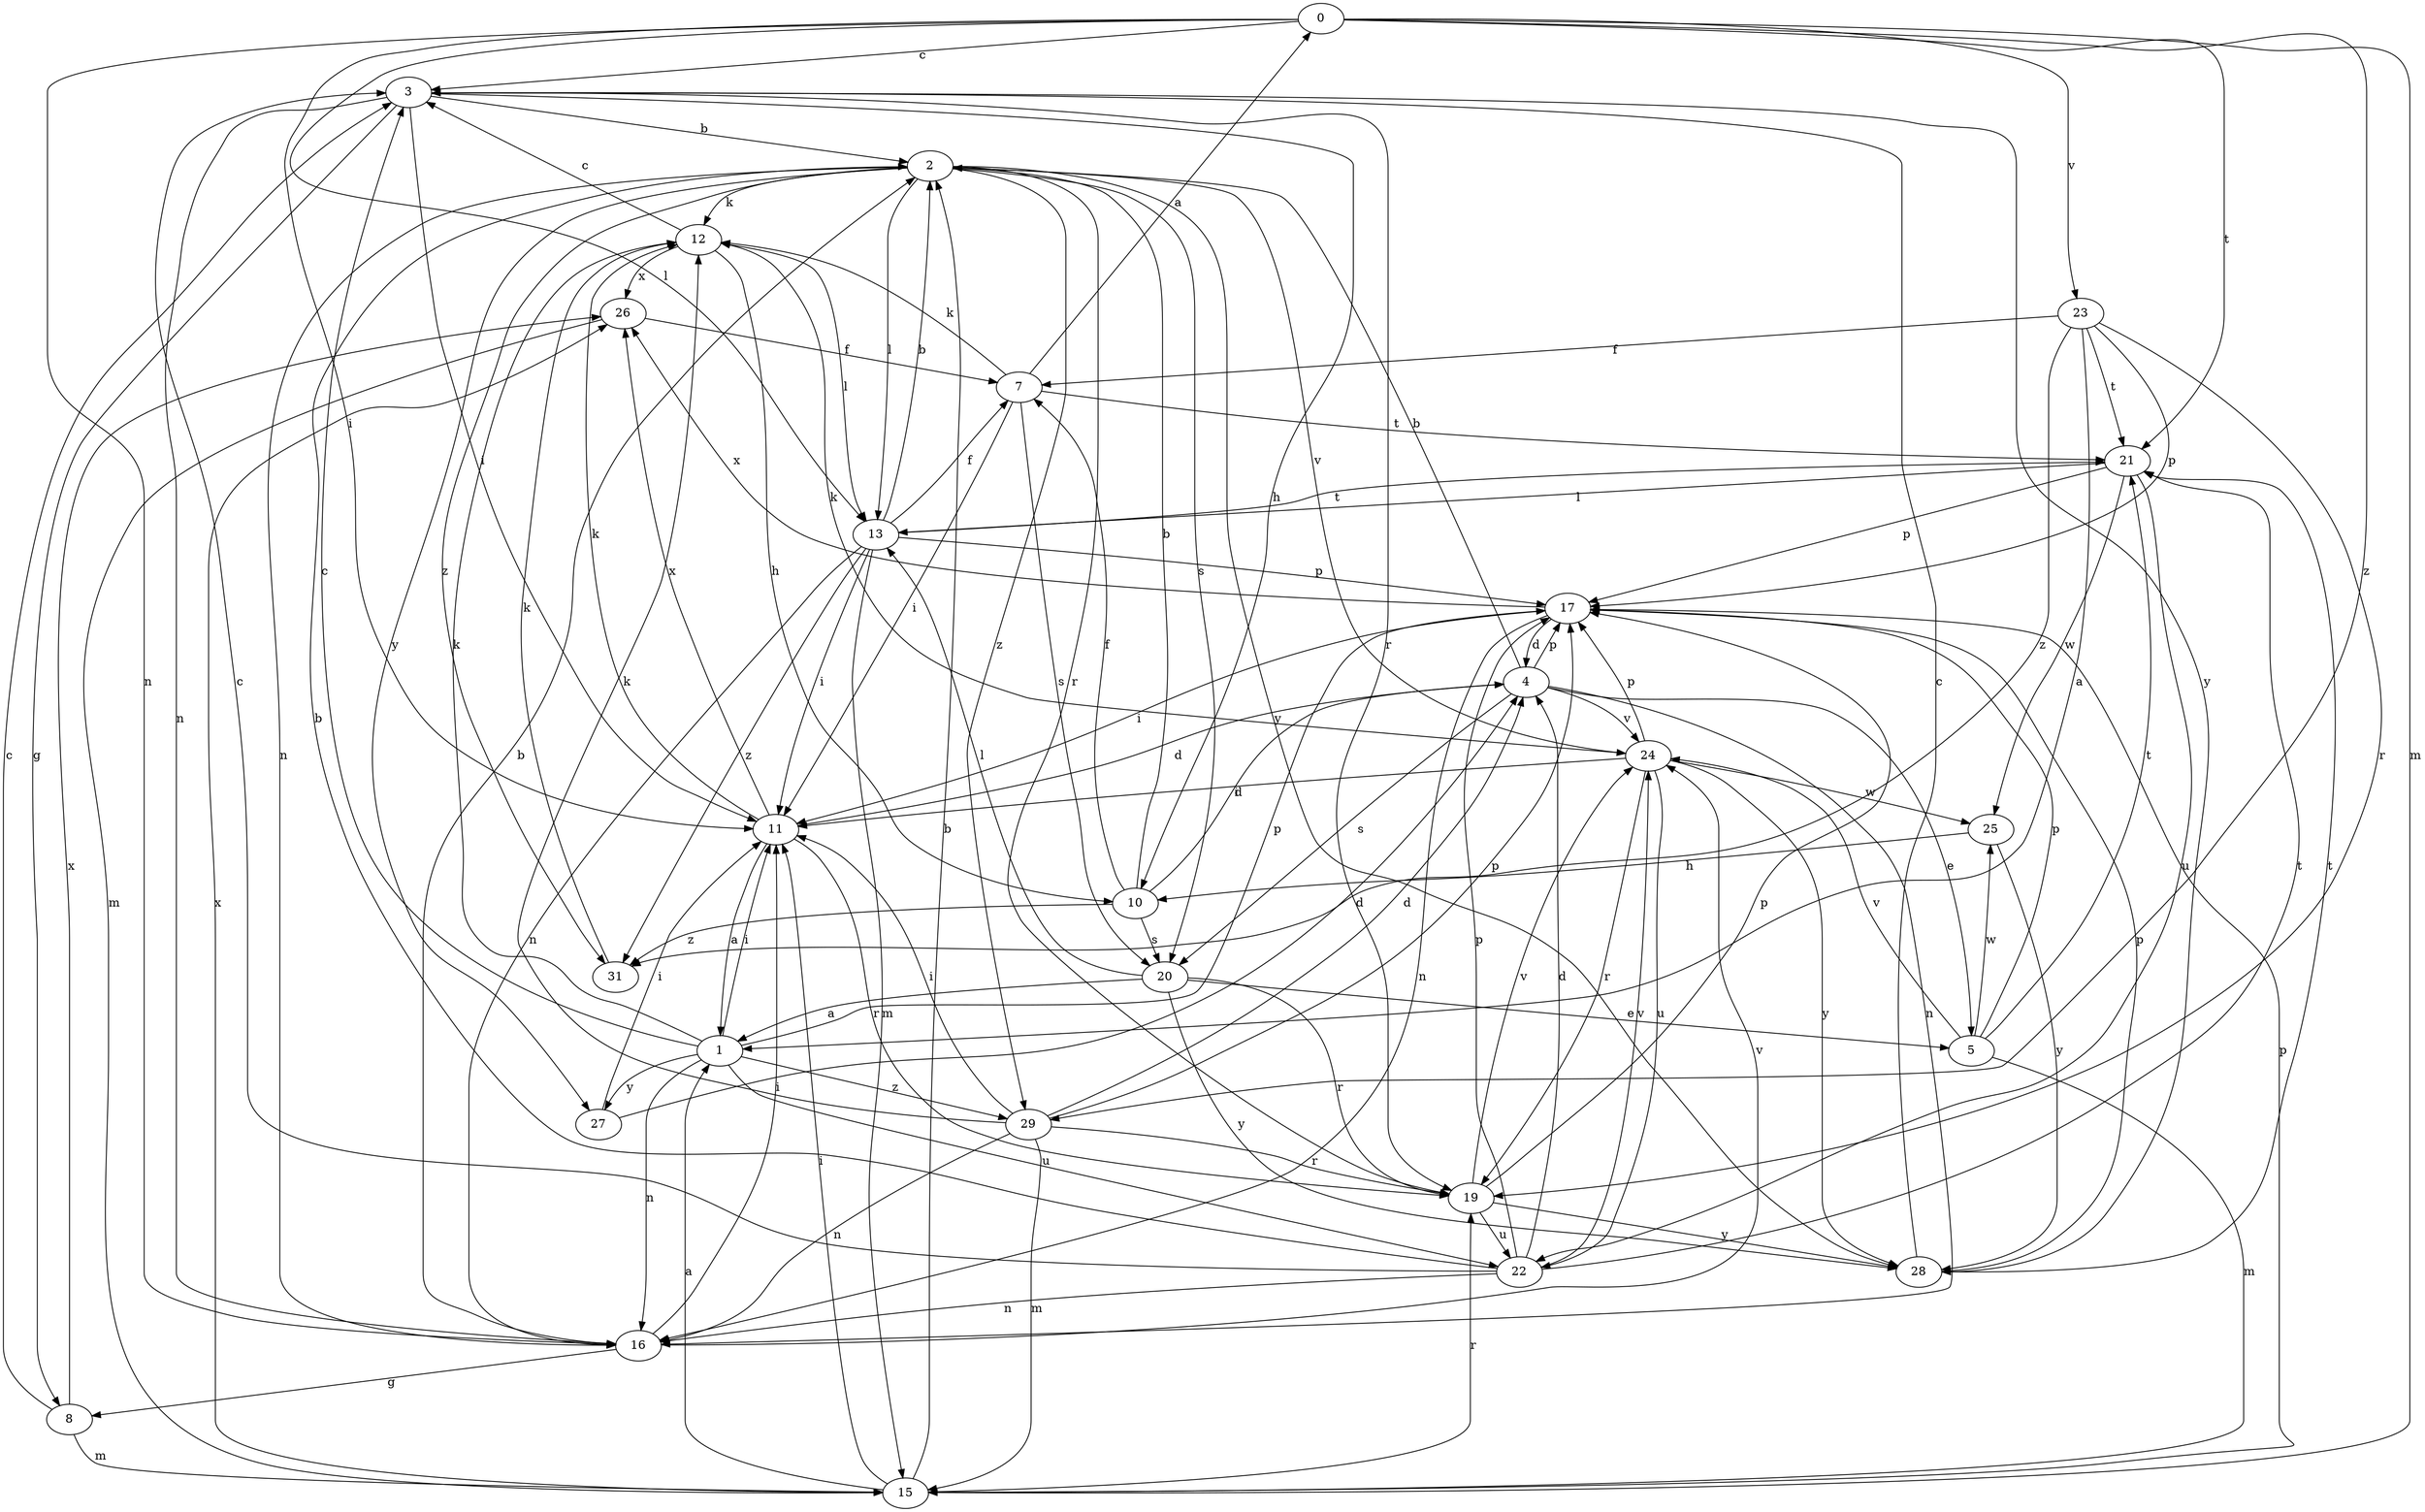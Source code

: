 strict digraph  {
0;
1;
2;
3;
4;
5;
7;
8;
10;
11;
12;
13;
15;
16;
17;
19;
20;
21;
22;
23;
24;
25;
26;
27;
28;
29;
31;
0 -> 3  [label=c];
0 -> 11  [label=i];
0 -> 13  [label=l];
0 -> 15  [label=m];
0 -> 16  [label=n];
0 -> 21  [label=t];
0 -> 23  [label=v];
0 -> 29  [label=z];
1 -> 3  [label=c];
1 -> 11  [label=i];
1 -> 12  [label=k];
1 -> 16  [label=n];
1 -> 17  [label=p];
1 -> 22  [label=u];
1 -> 27  [label=y];
1 -> 29  [label=z];
2 -> 12  [label=k];
2 -> 13  [label=l];
2 -> 16  [label=n];
2 -> 19  [label=r];
2 -> 20  [label=s];
2 -> 24  [label=v];
2 -> 27  [label=y];
2 -> 28  [label=y];
2 -> 29  [label=z];
2 -> 31  [label=z];
3 -> 2  [label=b];
3 -> 8  [label=g];
3 -> 10  [label=h];
3 -> 11  [label=i];
3 -> 16  [label=n];
3 -> 19  [label=r];
3 -> 28  [label=y];
4 -> 2  [label=b];
4 -> 5  [label=e];
4 -> 16  [label=n];
4 -> 17  [label=p];
4 -> 20  [label=s];
4 -> 24  [label=v];
5 -> 15  [label=m];
5 -> 17  [label=p];
5 -> 21  [label=t];
5 -> 24  [label=v];
5 -> 25  [label=w];
7 -> 0  [label=a];
7 -> 11  [label=i];
7 -> 12  [label=k];
7 -> 20  [label=s];
7 -> 21  [label=t];
8 -> 3  [label=c];
8 -> 15  [label=m];
8 -> 26  [label=x];
10 -> 2  [label=b];
10 -> 4  [label=d];
10 -> 7  [label=f];
10 -> 20  [label=s];
10 -> 31  [label=z];
11 -> 1  [label=a];
11 -> 4  [label=d];
11 -> 12  [label=k];
11 -> 19  [label=r];
11 -> 26  [label=x];
12 -> 3  [label=c];
12 -> 10  [label=h];
12 -> 13  [label=l];
12 -> 26  [label=x];
13 -> 2  [label=b];
13 -> 7  [label=f];
13 -> 11  [label=i];
13 -> 15  [label=m];
13 -> 16  [label=n];
13 -> 17  [label=p];
13 -> 21  [label=t];
13 -> 31  [label=z];
15 -> 1  [label=a];
15 -> 2  [label=b];
15 -> 11  [label=i];
15 -> 17  [label=p];
15 -> 19  [label=r];
15 -> 26  [label=x];
16 -> 2  [label=b];
16 -> 8  [label=g];
16 -> 11  [label=i];
16 -> 24  [label=v];
17 -> 4  [label=d];
17 -> 11  [label=i];
17 -> 16  [label=n];
17 -> 26  [label=x];
19 -> 17  [label=p];
19 -> 22  [label=u];
19 -> 24  [label=v];
19 -> 28  [label=y];
20 -> 1  [label=a];
20 -> 5  [label=e];
20 -> 13  [label=l];
20 -> 19  [label=r];
20 -> 28  [label=y];
21 -> 13  [label=l];
21 -> 17  [label=p];
21 -> 22  [label=u];
21 -> 25  [label=w];
22 -> 2  [label=b];
22 -> 3  [label=c];
22 -> 4  [label=d];
22 -> 16  [label=n];
22 -> 17  [label=p];
22 -> 21  [label=t];
22 -> 24  [label=v];
23 -> 1  [label=a];
23 -> 7  [label=f];
23 -> 17  [label=p];
23 -> 19  [label=r];
23 -> 21  [label=t];
23 -> 31  [label=z];
24 -> 11  [label=i];
24 -> 12  [label=k];
24 -> 17  [label=p];
24 -> 19  [label=r];
24 -> 22  [label=u];
24 -> 25  [label=w];
24 -> 28  [label=y];
25 -> 10  [label=h];
25 -> 28  [label=y];
26 -> 7  [label=f];
26 -> 15  [label=m];
27 -> 4  [label=d];
27 -> 11  [label=i];
28 -> 3  [label=c];
28 -> 17  [label=p];
28 -> 21  [label=t];
29 -> 4  [label=d];
29 -> 11  [label=i];
29 -> 12  [label=k];
29 -> 15  [label=m];
29 -> 16  [label=n];
29 -> 17  [label=p];
29 -> 19  [label=r];
31 -> 12  [label=k];
}

